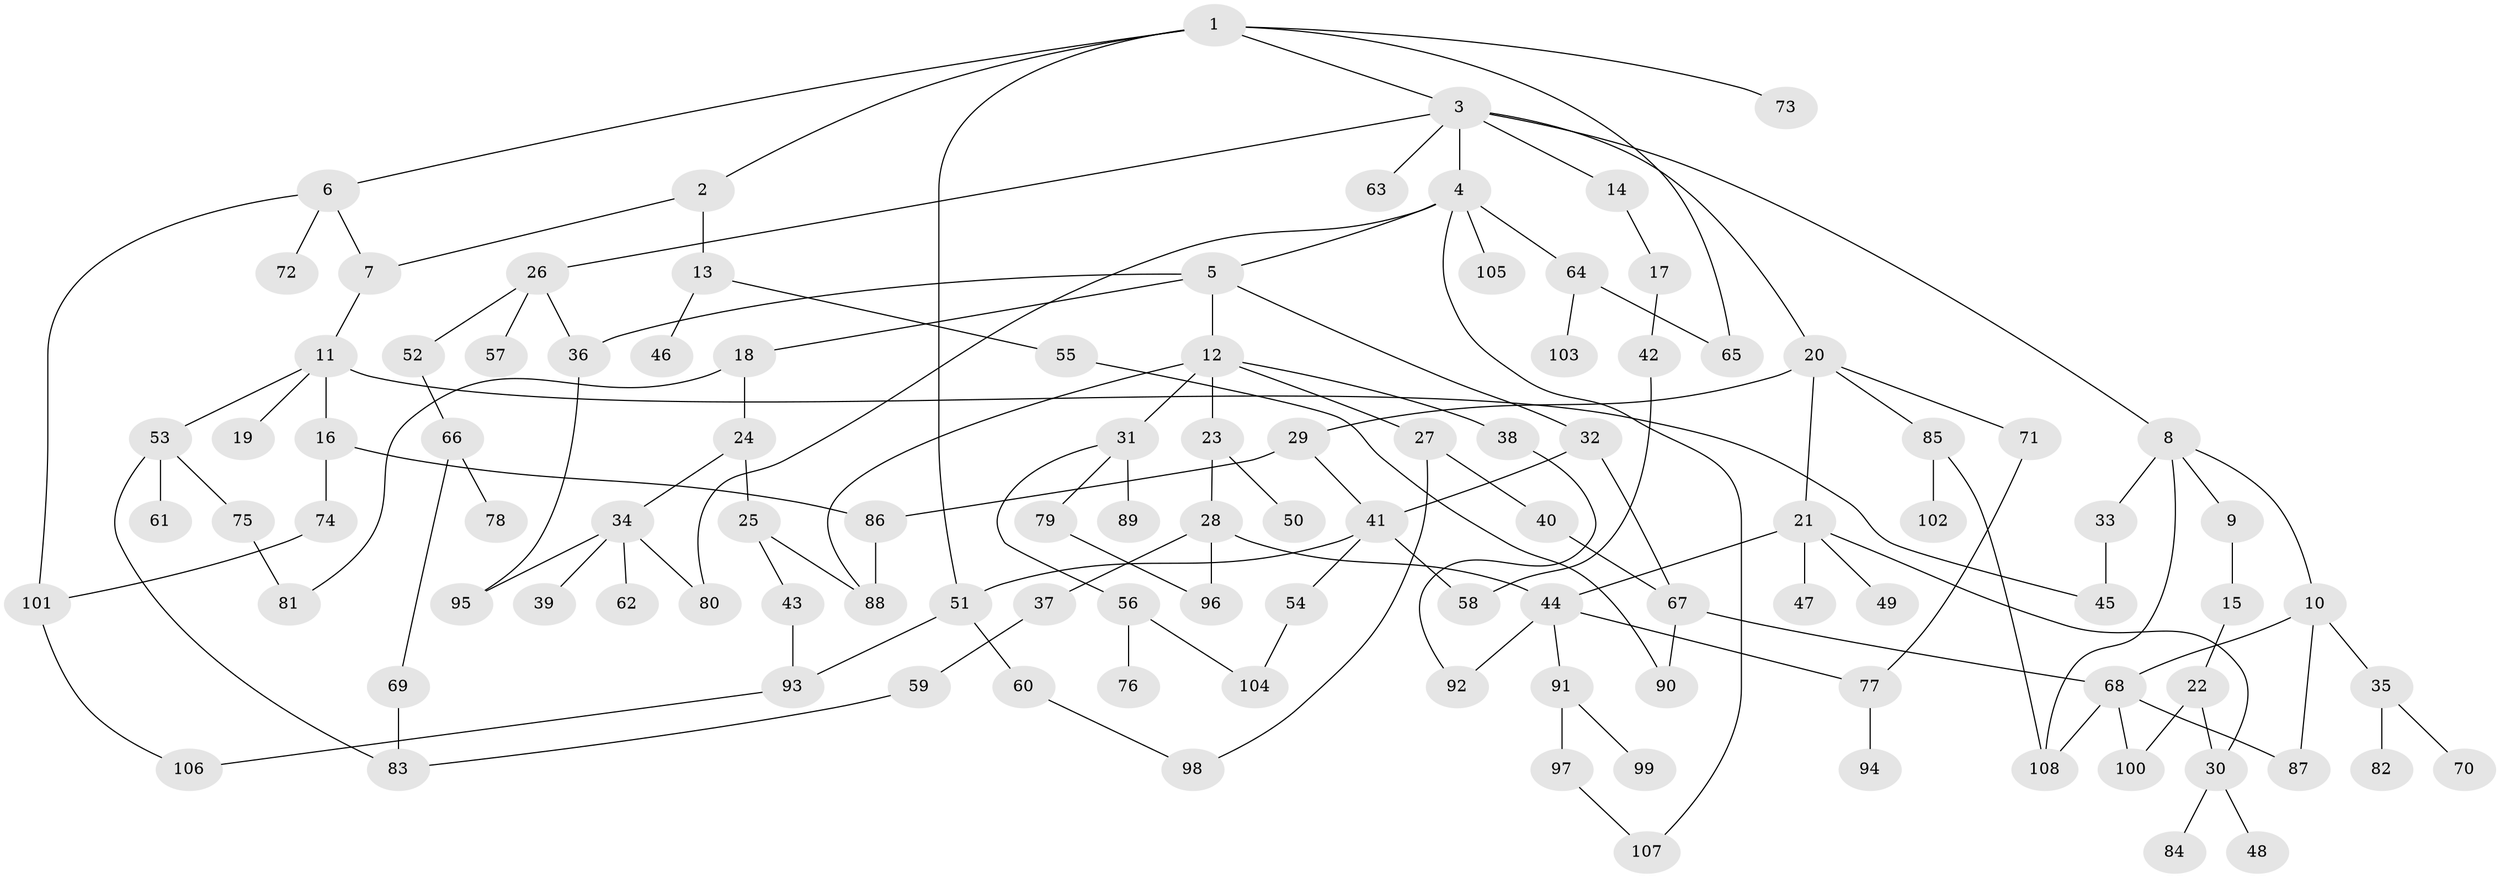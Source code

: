 // coarse degree distribution, {6: 0.078125, 3: 0.140625, 2: 0.296875, 5: 0.109375, 1: 0.296875, 12: 0.015625, 4: 0.046875, 7: 0.015625}
// Generated by graph-tools (version 1.1) at 2025/45/03/04/25 21:45:13]
// undirected, 108 vertices, 140 edges
graph export_dot {
graph [start="1"]
  node [color=gray90,style=filled];
  1;
  2;
  3;
  4;
  5;
  6;
  7;
  8;
  9;
  10;
  11;
  12;
  13;
  14;
  15;
  16;
  17;
  18;
  19;
  20;
  21;
  22;
  23;
  24;
  25;
  26;
  27;
  28;
  29;
  30;
  31;
  32;
  33;
  34;
  35;
  36;
  37;
  38;
  39;
  40;
  41;
  42;
  43;
  44;
  45;
  46;
  47;
  48;
  49;
  50;
  51;
  52;
  53;
  54;
  55;
  56;
  57;
  58;
  59;
  60;
  61;
  62;
  63;
  64;
  65;
  66;
  67;
  68;
  69;
  70;
  71;
  72;
  73;
  74;
  75;
  76;
  77;
  78;
  79;
  80;
  81;
  82;
  83;
  84;
  85;
  86;
  87;
  88;
  89;
  90;
  91;
  92;
  93;
  94;
  95;
  96;
  97;
  98;
  99;
  100;
  101;
  102;
  103;
  104;
  105;
  106;
  107;
  108;
  1 -- 2;
  1 -- 3;
  1 -- 6;
  1 -- 51;
  1 -- 73;
  1 -- 65;
  2 -- 7;
  2 -- 13;
  3 -- 4;
  3 -- 8;
  3 -- 14;
  3 -- 20;
  3 -- 26;
  3 -- 63;
  4 -- 5;
  4 -- 64;
  4 -- 80;
  4 -- 105;
  4 -- 107;
  5 -- 12;
  5 -- 18;
  5 -- 32;
  5 -- 36;
  6 -- 72;
  6 -- 101;
  6 -- 7;
  7 -- 11;
  8 -- 9;
  8 -- 10;
  8 -- 33;
  8 -- 108;
  9 -- 15;
  10 -- 35;
  10 -- 68;
  10 -- 87;
  11 -- 16;
  11 -- 19;
  11 -- 53;
  11 -- 45;
  12 -- 23;
  12 -- 27;
  12 -- 31;
  12 -- 38;
  12 -- 88;
  13 -- 46;
  13 -- 55;
  14 -- 17;
  15 -- 22;
  16 -- 74;
  16 -- 86;
  17 -- 42;
  18 -- 24;
  18 -- 81;
  20 -- 21;
  20 -- 29;
  20 -- 71;
  20 -- 85;
  21 -- 30;
  21 -- 47;
  21 -- 49;
  21 -- 44;
  22 -- 100;
  22 -- 30;
  23 -- 28;
  23 -- 50;
  24 -- 25;
  24 -- 34;
  25 -- 43;
  25 -- 88;
  26 -- 52;
  26 -- 57;
  26 -- 36;
  27 -- 40;
  27 -- 98;
  28 -- 37;
  28 -- 44;
  28 -- 96;
  29 -- 86;
  29 -- 41;
  30 -- 48;
  30 -- 84;
  31 -- 56;
  31 -- 79;
  31 -- 89;
  32 -- 41;
  32 -- 67;
  33 -- 45;
  34 -- 39;
  34 -- 62;
  34 -- 95;
  34 -- 80;
  35 -- 70;
  35 -- 82;
  36 -- 95;
  37 -- 59;
  38 -- 92;
  40 -- 67;
  41 -- 54;
  41 -- 58;
  41 -- 51;
  42 -- 58;
  43 -- 93;
  44 -- 91;
  44 -- 92;
  44 -- 77;
  51 -- 60;
  51 -- 93;
  52 -- 66;
  53 -- 61;
  53 -- 75;
  53 -- 83;
  54 -- 104;
  55 -- 90;
  56 -- 76;
  56 -- 104;
  59 -- 83;
  60 -- 98;
  64 -- 65;
  64 -- 103;
  66 -- 69;
  66 -- 78;
  67 -- 68;
  67 -- 90;
  68 -- 87;
  68 -- 108;
  68 -- 100;
  69 -- 83;
  71 -- 77;
  74 -- 101;
  75 -- 81;
  77 -- 94;
  79 -- 96;
  85 -- 102;
  85 -- 108;
  86 -- 88;
  91 -- 97;
  91 -- 99;
  93 -- 106;
  97 -- 107;
  101 -- 106;
}

